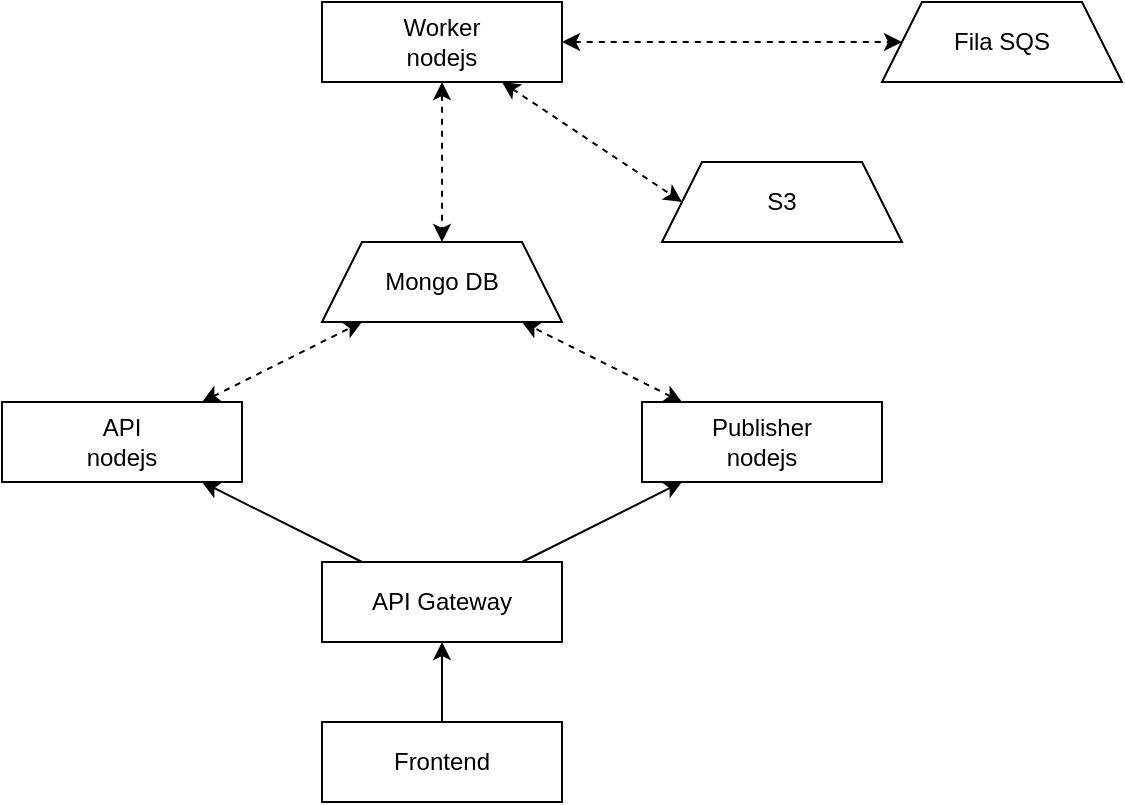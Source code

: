 <mxfile>
    <diagram id="JcjeaHv0Ld6cfAqBZV5e" name="Page-1">
        <mxGraphModel dx="1092" dy="713" grid="1" gridSize="10" guides="1" tooltips="1" connect="1" arrows="1" fold="1" page="1" pageScale="1" pageWidth="850" pageHeight="1100" math="0" shadow="0">
            <root>
                <mxCell id="0"/>
                <mxCell id="1" parent="0"/>
                <mxCell id="4" value="" style="edgeStyle=none;html=1;" edge="1" parent="1" source="2" target="3">
                    <mxGeometry relative="1" as="geometry"/>
                </mxCell>
                <mxCell id="2" value="Frontend" style="whiteSpace=wrap;html=1;" vertex="1" parent="1">
                    <mxGeometry x="320" y="1000" width="120" height="40" as="geometry"/>
                </mxCell>
                <mxCell id="6" value="" style="edgeStyle=none;html=1;" edge="1" parent="1" source="3" target="5">
                    <mxGeometry relative="1" as="geometry"/>
                </mxCell>
                <mxCell id="15" style="edgeStyle=none;html=1;startArrow=none;startFill=0;" edge="1" parent="1" source="3" target="14">
                    <mxGeometry relative="1" as="geometry"/>
                </mxCell>
                <mxCell id="3" value="API Gateway" style="whiteSpace=wrap;html=1;" vertex="1" parent="1">
                    <mxGeometry x="320" y="920" width="120" height="40" as="geometry"/>
                </mxCell>
                <mxCell id="10" value="" style="edgeStyle=none;html=1;startArrow=classic;startFill=1;dashed=1;" edge="1" parent="1" source="5" target="9">
                    <mxGeometry relative="1" as="geometry"/>
                </mxCell>
                <mxCell id="5" value="API&lt;br&gt;nodejs" style="whiteSpace=wrap;html=1;" vertex="1" parent="1">
                    <mxGeometry x="160" y="840" width="120" height="40" as="geometry"/>
                </mxCell>
                <mxCell id="9" value="Mongo DB" style="shape=trapezoid;perimeter=trapezoidPerimeter;whiteSpace=wrap;html=1;fixedSize=1;" vertex="1" parent="1">
                    <mxGeometry x="320" y="760" width="120" height="40" as="geometry"/>
                </mxCell>
                <mxCell id="13" style="edgeStyle=none;html=1;dashed=1;startArrow=classic;startFill=1;exitX=1;exitY=0.5;exitDx=0;exitDy=0;" edge="1" parent="1" source="11" target="12">
                    <mxGeometry relative="1" as="geometry"/>
                </mxCell>
                <mxCell id="17" style="edgeStyle=none;html=1;entryX=0.5;entryY=0;entryDx=0;entryDy=0;dashed=1;startArrow=classic;startFill=1;" edge="1" parent="1" source="11" target="9">
                    <mxGeometry relative="1" as="geometry"/>
                </mxCell>
                <mxCell id="19" style="edgeStyle=none;html=1;entryX=0;entryY=0.5;entryDx=0;entryDy=0;dashed=1;startArrow=classic;startFill=1;" edge="1" parent="1" source="11" target="18">
                    <mxGeometry relative="1" as="geometry"/>
                </mxCell>
                <mxCell id="11" value="Worker&lt;br&gt;nodejs" style="whiteSpace=wrap;html=1;" vertex="1" parent="1">
                    <mxGeometry x="320" y="640" width="120" height="40" as="geometry"/>
                </mxCell>
                <mxCell id="12" value="Fila SQS" style="shape=trapezoid;perimeter=trapezoidPerimeter;whiteSpace=wrap;html=1;fixedSize=1;" vertex="1" parent="1">
                    <mxGeometry x="600" y="640" width="120" height="40" as="geometry"/>
                </mxCell>
                <mxCell id="16" style="edgeStyle=none;html=1;startArrow=classic;startFill=1;dashed=1;" edge="1" parent="1" source="14" target="9">
                    <mxGeometry relative="1" as="geometry"/>
                </mxCell>
                <mxCell id="14" value="Publisher&lt;br&gt;nodejs" style="whiteSpace=wrap;html=1;" vertex="1" parent="1">
                    <mxGeometry x="480" y="840" width="120" height="40" as="geometry"/>
                </mxCell>
                <mxCell id="18" value="S3" style="shape=trapezoid;perimeter=trapezoidPerimeter;whiteSpace=wrap;html=1;fixedSize=1;" vertex="1" parent="1">
                    <mxGeometry x="490" y="720" width="120" height="40" as="geometry"/>
                </mxCell>
            </root>
        </mxGraphModel>
    </diagram>
</mxfile>